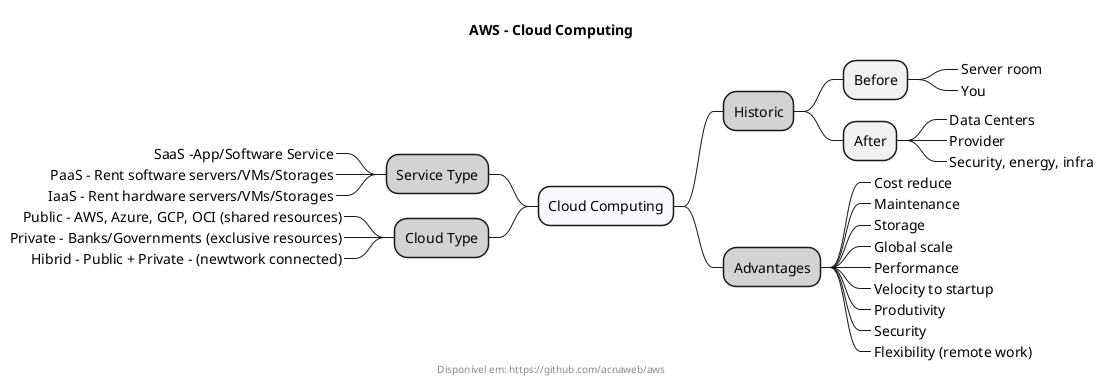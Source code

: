 @startmindmap

title "AWS - Cloud Computing"
footer Disponível em: https://github.com/acnaweb/aws

*[#F8F8FF] Cloud Computing

**[#LightGray] Historic

*** Before
****_ Server room
****_ You

*** After
****_ Data Centers
****_ Provider
****_ Security, energy, infra

**[#LightGray] Advantages

***_ Cost reduce
***_ Maintenance
***_ Storage
***_ Global scale
***_ Performance
***_ Velocity to startup
***_ Produtivity
***_ Security
***_ Flexibility (remote work)

left side

**[#LightGray] Service Type

***_ SaaS -App/Software Service
***_ PaaS - Rent software servers/VMs/Storages
***_ IaaS - Rent hardware servers/VMs/Storages

**[#LightGray] Cloud Type

***_ Public - AWS, Azure, GCP, OCI (shared resources)
***_ Private - Banks/Governments (exclusive resources)
***_ Hibrid - Public + Private - (newtwork connected)

@endmindmap